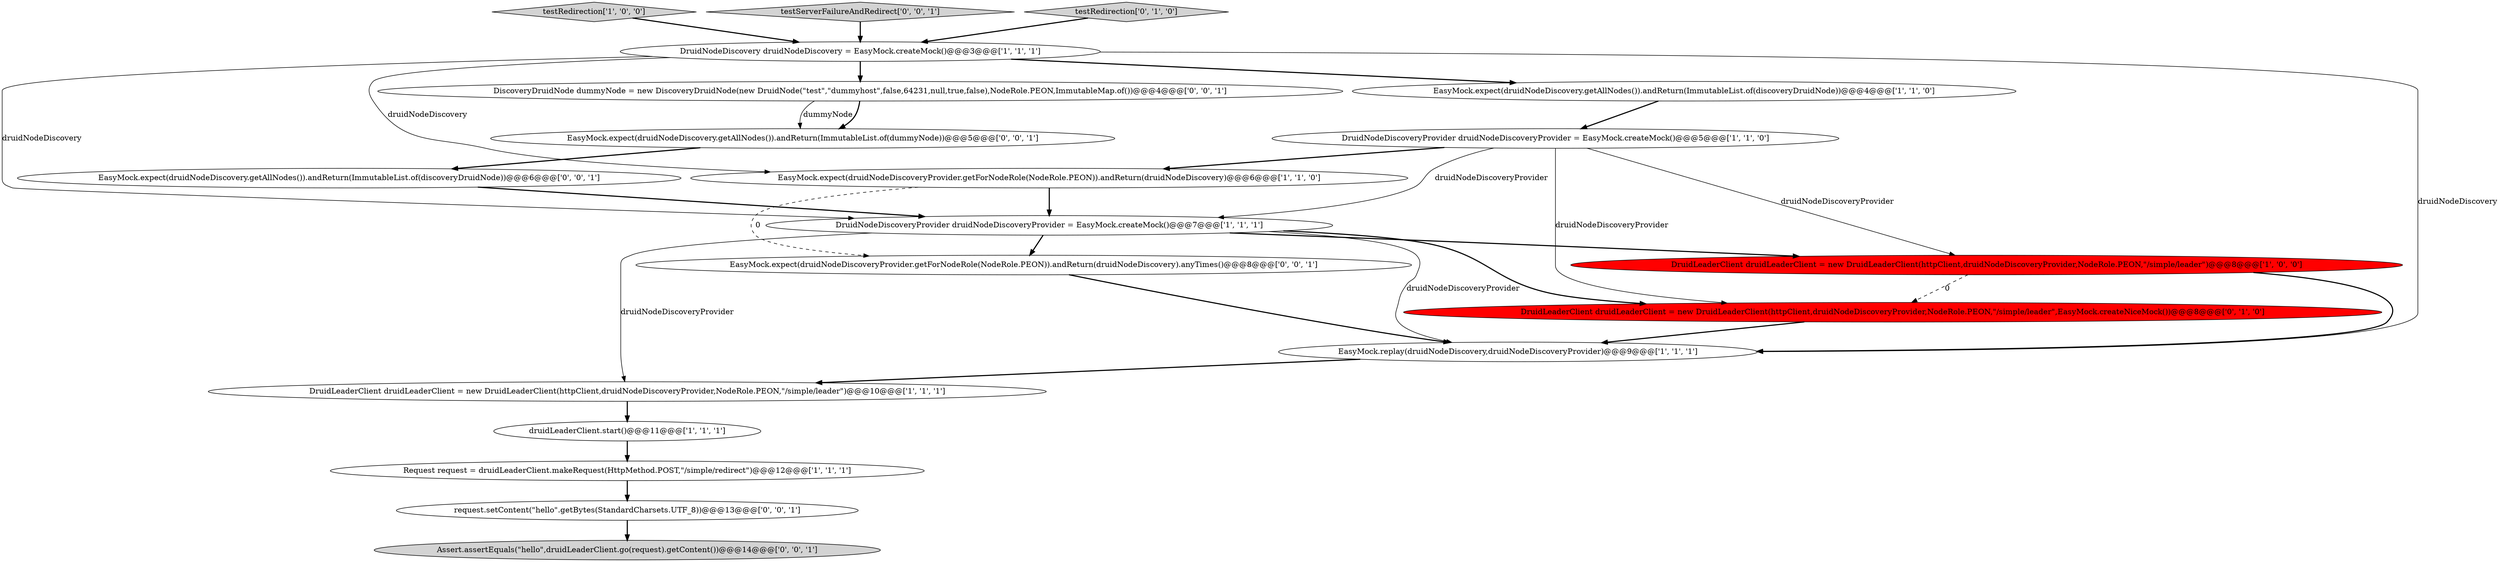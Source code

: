 digraph {
1 [style = filled, label = "DruidLeaderClient druidLeaderClient = new DruidLeaderClient(httpClient,druidNodeDiscoveryProvider,NodeRole.PEON,\"/simple/leader\")@@@10@@@['1', '1', '1']", fillcolor = white, shape = ellipse image = "AAA0AAABBB1BBB"];
13 [style = filled, label = "Assert.assertEquals(\"hello\",druidLeaderClient.go(request).getContent())@@@14@@@['0', '0', '1']", fillcolor = lightgray, shape = ellipse image = "AAA0AAABBB3BBB"];
4 [style = filled, label = "testRedirection['1', '0', '0']", fillcolor = lightgray, shape = diamond image = "AAA0AAABBB1BBB"];
8 [style = filled, label = "druidLeaderClient.start()@@@11@@@['1', '1', '1']", fillcolor = white, shape = ellipse image = "AAA0AAABBB1BBB"];
18 [style = filled, label = "testServerFailureAndRedirect['0', '0', '1']", fillcolor = lightgray, shape = diamond image = "AAA0AAABBB3BBB"];
0 [style = filled, label = "DruidLeaderClient druidLeaderClient = new DruidLeaderClient(httpClient,druidNodeDiscoveryProvider,NodeRole.PEON,\"/simple/leader\")@@@8@@@['1', '0', '0']", fillcolor = red, shape = ellipse image = "AAA1AAABBB1BBB"];
9 [style = filled, label = "DruidNodeDiscovery druidNodeDiscovery = EasyMock.createMock()@@@3@@@['1', '1', '1']", fillcolor = white, shape = ellipse image = "AAA0AAABBB1BBB"];
12 [style = filled, label = "testRedirection['0', '1', '0']", fillcolor = lightgray, shape = diamond image = "AAA0AAABBB2BBB"];
2 [style = filled, label = "EasyMock.expect(druidNodeDiscovery.getAllNodes()).andReturn(ImmutableList.of(discoveryDruidNode))@@@4@@@['1', '1', '0']", fillcolor = white, shape = ellipse image = "AAA0AAABBB1BBB"];
5 [style = filled, label = "Request request = druidLeaderClient.makeRequest(HttpMethod.POST,\"/simple/redirect\")@@@12@@@['1', '1', '1']", fillcolor = white, shape = ellipse image = "AAA0AAABBB1BBB"];
6 [style = filled, label = "DruidNodeDiscoveryProvider druidNodeDiscoveryProvider = EasyMock.createMock()@@@7@@@['1', '1', '1']", fillcolor = white, shape = ellipse image = "AAA0AAABBB1BBB"];
10 [style = filled, label = "DruidNodeDiscoveryProvider druidNodeDiscoveryProvider = EasyMock.createMock()@@@5@@@['1', '1', '0']", fillcolor = white, shape = ellipse image = "AAA0AAABBB1BBB"];
15 [style = filled, label = "request.setContent(\"hello\".getBytes(StandardCharsets.UTF_8))@@@13@@@['0', '0', '1']", fillcolor = white, shape = ellipse image = "AAA0AAABBB3BBB"];
16 [style = filled, label = "EasyMock.expect(druidNodeDiscovery.getAllNodes()).andReturn(ImmutableList.of(discoveryDruidNode))@@@6@@@['0', '0', '1']", fillcolor = white, shape = ellipse image = "AAA0AAABBB3BBB"];
7 [style = filled, label = "EasyMock.replay(druidNodeDiscovery,druidNodeDiscoveryProvider)@@@9@@@['1', '1', '1']", fillcolor = white, shape = ellipse image = "AAA0AAABBB1BBB"];
3 [style = filled, label = "EasyMock.expect(druidNodeDiscoveryProvider.getForNodeRole(NodeRole.PEON)).andReturn(druidNodeDiscovery)@@@6@@@['1', '1', '0']", fillcolor = white, shape = ellipse image = "AAA0AAABBB1BBB"];
17 [style = filled, label = "EasyMock.expect(druidNodeDiscovery.getAllNodes()).andReturn(ImmutableList.of(dummyNode))@@@5@@@['0', '0', '1']", fillcolor = white, shape = ellipse image = "AAA0AAABBB3BBB"];
11 [style = filled, label = "DruidLeaderClient druidLeaderClient = new DruidLeaderClient(httpClient,druidNodeDiscoveryProvider,NodeRole.PEON,\"/simple/leader\",EasyMock.createNiceMock())@@@8@@@['0', '1', '0']", fillcolor = red, shape = ellipse image = "AAA1AAABBB2BBB"];
19 [style = filled, label = "DiscoveryDruidNode dummyNode = new DiscoveryDruidNode(new DruidNode(\"test\",\"dummyhost\",false,64231,null,true,false),NodeRole.PEON,ImmutableMap.of())@@@4@@@['0', '0', '1']", fillcolor = white, shape = ellipse image = "AAA0AAABBB3BBB"];
14 [style = filled, label = "EasyMock.expect(druidNodeDiscoveryProvider.getForNodeRole(NodeRole.PEON)).andReturn(druidNodeDiscovery).anyTimes()@@@8@@@['0', '0', '1']", fillcolor = white, shape = ellipse image = "AAA0AAABBB3BBB"];
4->9 [style = bold, label=""];
15->13 [style = bold, label=""];
19->17 [style = solid, label="dummyNode"];
7->1 [style = bold, label=""];
1->8 [style = bold, label=""];
9->2 [style = bold, label=""];
16->6 [style = bold, label=""];
10->11 [style = solid, label="druidNodeDiscoveryProvider"];
6->7 [style = solid, label="druidNodeDiscoveryProvider"];
5->15 [style = bold, label=""];
3->6 [style = bold, label=""];
10->3 [style = bold, label=""];
0->11 [style = dashed, label="0"];
6->0 [style = bold, label=""];
10->0 [style = solid, label="druidNodeDiscoveryProvider"];
19->17 [style = bold, label=""];
2->10 [style = bold, label=""];
12->9 [style = bold, label=""];
14->7 [style = bold, label=""];
0->7 [style = bold, label=""];
6->14 [style = bold, label=""];
8->5 [style = bold, label=""];
6->1 [style = solid, label="druidNodeDiscoveryProvider"];
6->11 [style = bold, label=""];
18->9 [style = bold, label=""];
9->19 [style = bold, label=""];
9->7 [style = solid, label="druidNodeDiscovery"];
10->6 [style = solid, label="druidNodeDiscoveryProvider"];
3->14 [style = dashed, label="0"];
9->6 [style = solid, label="druidNodeDiscovery"];
11->7 [style = bold, label=""];
17->16 [style = bold, label=""];
9->3 [style = solid, label="druidNodeDiscovery"];
}
